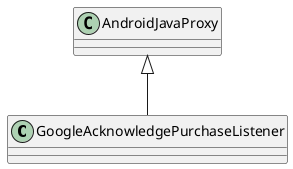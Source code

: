 @startuml
class GoogleAcknowledgePurchaseListener {
}
AndroidJavaProxy <|-- GoogleAcknowledgePurchaseListener
@enduml
